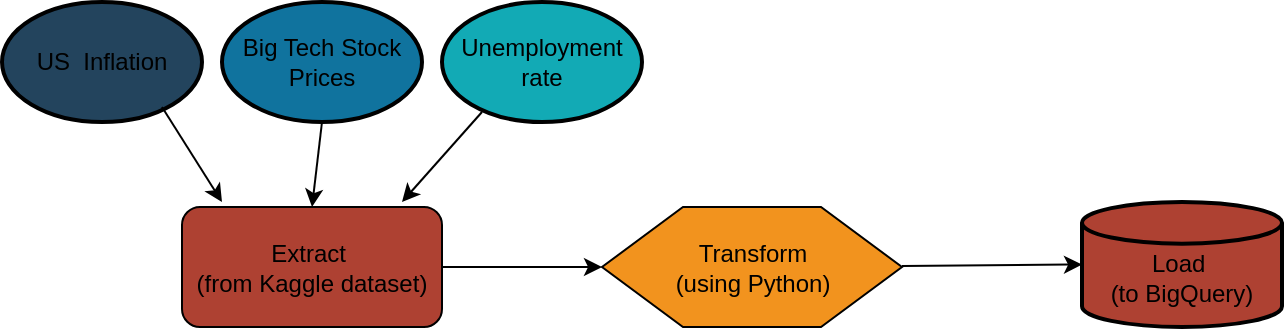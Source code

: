 <mxfile version="20.8.8" type="device"><diagram name="Page-1" id="4pPzUylqAp_g2SzCnROb"><mxGraphModel dx="910" dy="512" grid="1" gridSize="10" guides="1" tooltips="1" connect="1" arrows="1" fold="1" page="1" pageScale="1" pageWidth="850" pageHeight="1100" math="0" shadow="0"><root><mxCell id="0"/><mxCell id="1" parent="0"/><mxCell id="g8Z2CrwghUKmwUlDpfmh-6" value="&lt;br&gt;Load&amp;nbsp;&lt;br&gt;(to BigQuery)" style="strokeWidth=2;html=1;shape=mxgraph.flowchart.database;whiteSpace=wrap;fillColor=#AE4132;" vertex="1" parent="1"><mxGeometry x="550" y="180" width="100" height="62.5" as="geometry"/></mxCell><mxCell id="g8Z2CrwghUKmwUlDpfmh-8" value="Transform&lt;br&gt;(using Python)" style="verticalLabelPosition=middle;verticalAlign=middle;html=1;shape=hexagon;perimeter=hexagonPerimeter2;arcSize=6;size=0.27;labelPosition=center;align=center;fillColor=#F2931E;" vertex="1" parent="1"><mxGeometry x="310" y="182.5" width="150" height="60" as="geometry"/></mxCell><mxCell id="g8Z2CrwghUKmwUlDpfmh-9" value="US&amp;nbsp; Inflation" style="strokeWidth=2;html=1;shape=mxgraph.flowchart.start_1;whiteSpace=wrap;fillColor=#23445D;" vertex="1" parent="1"><mxGeometry x="10" y="80" width="100" height="60" as="geometry"/></mxCell><mxCell id="g8Z2CrwghUKmwUlDpfmh-10" value="Unemployment rate" style="strokeWidth=2;html=1;shape=mxgraph.flowchart.start_1;whiteSpace=wrap;fillColor=#12AAB5;" vertex="1" parent="1"><mxGeometry x="230" y="80" width="100" height="60" as="geometry"/></mxCell><mxCell id="g8Z2CrwghUKmwUlDpfmh-11" value="Big Tech Stock Prices" style="strokeWidth=2;html=1;shape=mxgraph.flowchart.start_1;whiteSpace=wrap;fillColor=#10739E;" vertex="1" parent="1"><mxGeometry x="120" y="80" width="100" height="60" as="geometry"/></mxCell><mxCell id="g8Z2CrwghUKmwUlDpfmh-13" value="Extract&amp;nbsp;&lt;br&gt;(from Kaggle dataset)" style="rounded=1;whiteSpace=wrap;html=1;fillColor=#AE4132;" vertex="1" parent="1"><mxGeometry x="100" y="182.5" width="130" height="60" as="geometry"/></mxCell><mxCell id="g8Z2CrwghUKmwUlDpfmh-14" value="" style="endArrow=classic;html=1;rounded=0;" edge="1" parent="1"><mxGeometry width="50" height="50" relative="1" as="geometry"><mxPoint x="90" y="132.5" as="sourcePoint"/><mxPoint x="120" y="180" as="targetPoint"/></mxGeometry></mxCell><mxCell id="g8Z2CrwghUKmwUlDpfmh-15" value="" style="endArrow=classic;html=1;rounded=0;" edge="1" parent="1"><mxGeometry width="50" height="50" relative="1" as="geometry"><mxPoint x="250" y="135" as="sourcePoint"/><mxPoint x="210" y="180" as="targetPoint"/></mxGeometry></mxCell><mxCell id="g8Z2CrwghUKmwUlDpfmh-16" value="" style="endArrow=classic;html=1;rounded=0;exitX=0.5;exitY=1;exitDx=0;exitDy=0;exitPerimeter=0;entryX=0.5;entryY=0;entryDx=0;entryDy=0;" edge="1" parent="1" source="g8Z2CrwghUKmwUlDpfmh-11" target="g8Z2CrwghUKmwUlDpfmh-13"><mxGeometry width="50" height="50" relative="1" as="geometry"><mxPoint x="260" y="145" as="sourcePoint"/><mxPoint x="220" y="190" as="targetPoint"/></mxGeometry></mxCell><mxCell id="g8Z2CrwghUKmwUlDpfmh-17" value="" style="endArrow=classic;html=1;rounded=0;exitX=1;exitY=0.5;exitDx=0;exitDy=0;entryX=0;entryY=0.5;entryDx=0;entryDy=0;" edge="1" parent="1" source="g8Z2CrwghUKmwUlDpfmh-13" target="g8Z2CrwghUKmwUlDpfmh-8"><mxGeometry width="50" height="50" relative="1" as="geometry"><mxPoint x="270" y="200" as="sourcePoint"/><mxPoint x="320" y="150" as="targetPoint"/></mxGeometry></mxCell><mxCell id="g8Z2CrwghUKmwUlDpfmh-18" value="" style="endArrow=classic;html=1;rounded=0;entryX=0;entryY=0.5;entryDx=0;entryDy=0;entryPerimeter=0;" edge="1" parent="1" target="g8Z2CrwghUKmwUlDpfmh-6"><mxGeometry width="50" height="50" relative="1" as="geometry"><mxPoint x="460" y="212" as="sourcePoint"/><mxPoint x="520" y="212" as="targetPoint"/></mxGeometry></mxCell></root></mxGraphModel></diagram></mxfile>